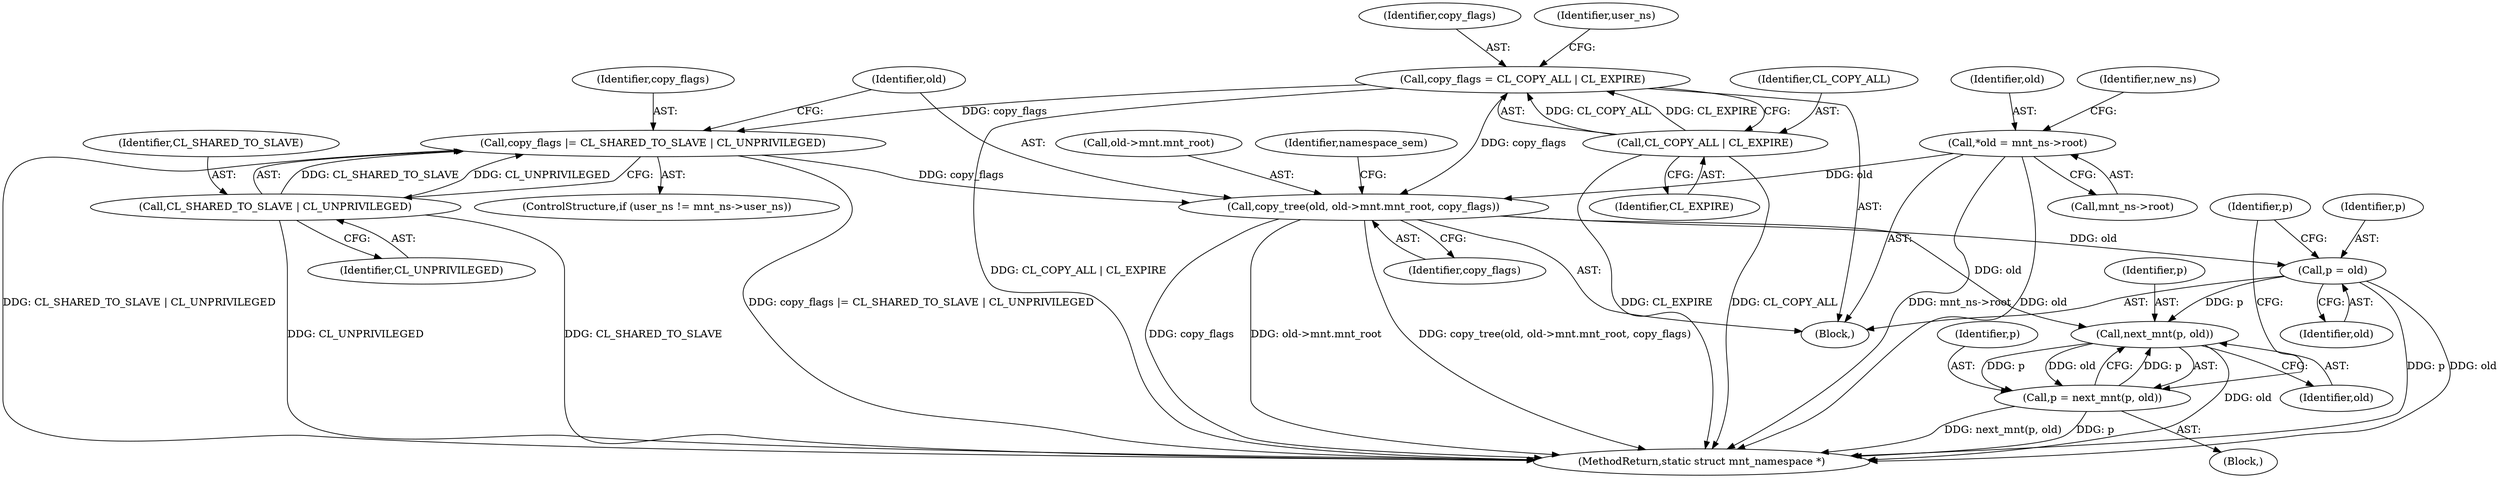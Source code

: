 digraph "0_linux_132c94e31b8bca8ea921f9f96a57d684fa4ae0a9_0@API" {
"1000153" [label="(Call,copy_tree(old, old->mnt.mnt_root, copy_flags))"];
"1000119" [label="(Call,*old = mnt_ns->root)"];
"1000148" [label="(Call,copy_flags |= CL_SHARED_TO_SLAVE | CL_UNPRIVILEGED)"];
"1000137" [label="(Call,copy_flags = CL_COPY_ALL | CL_EXPIRE)"];
"1000139" [label="(Call,CL_COPY_ALL | CL_EXPIRE)"];
"1000150" [label="(Call,CL_SHARED_TO_SLAVE | CL_UNPRIVILEGED)"];
"1000173" [label="(Call,p = old)"];
"1000247" [label="(Call,next_mnt(p, old))"];
"1000245" [label="(Call,p = next_mnt(p, old))"];
"1000160" [label="(Identifier,copy_flags)"];
"1000119" [label="(Call,*old = mnt_ns->root)"];
"1000246" [label="(Identifier,p)"];
"1000263" [label="(MethodReturn,static struct mnt_namespace *)"];
"1000138" [label="(Identifier,copy_flags)"];
"1000150" [label="(Call,CL_SHARED_TO_SLAVE | CL_UNPRIVILEGED)"];
"1000249" [label="(Identifier,old)"];
"1000245" [label="(Call,p = next_mnt(p, old))"];
"1000142" [label="(ControlStructure,if (user_ns != mnt_ns->user_ns))"];
"1000175" [label="(Identifier,old)"];
"1000155" [label="(Call,old->mnt.mnt_root)"];
"1000177" [label="(Identifier,p)"];
"1000247" [label="(Call,next_mnt(p, old))"];
"1000148" [label="(Call,copy_flags |= CL_SHARED_TO_SLAVE | CL_UNPRIVILEGED)"];
"1000140" [label="(Identifier,CL_COPY_ALL)"];
"1000154" [label="(Identifier,old)"];
"1000174" [label="(Identifier,p)"];
"1000149" [label="(Identifier,copy_flags)"];
"1000121" [label="(Call,mnt_ns->root)"];
"1000164" [label="(Identifier,namespace_sem)"];
"1000178" [label="(Block,)"];
"1000141" [label="(Identifier,CL_EXPIRE)"];
"1000173" [label="(Call,p = old)"];
"1000153" [label="(Call,copy_tree(old, old->mnt.mnt_root, copy_flags))"];
"1000151" [label="(Identifier,CL_SHARED_TO_SLAVE)"];
"1000126" [label="(Identifier,new_ns)"];
"1000152" [label="(Identifier,CL_UNPRIVILEGED)"];
"1000139" [label="(Call,CL_COPY_ALL | CL_EXPIRE)"];
"1000120" [label="(Identifier,old)"];
"1000106" [label="(Block,)"];
"1000144" [label="(Identifier,user_ns)"];
"1000137" [label="(Call,copy_flags = CL_COPY_ALL | CL_EXPIRE)"];
"1000248" [label="(Identifier,p)"];
"1000153" -> "1000106"  [label="AST: "];
"1000153" -> "1000160"  [label="CFG: "];
"1000154" -> "1000153"  [label="AST: "];
"1000155" -> "1000153"  [label="AST: "];
"1000160" -> "1000153"  [label="AST: "];
"1000164" -> "1000153"  [label="CFG: "];
"1000153" -> "1000263"  [label="DDG: copy_flags"];
"1000153" -> "1000263"  [label="DDG: old->mnt.mnt_root"];
"1000153" -> "1000263"  [label="DDG: copy_tree(old, old->mnt.mnt_root, copy_flags)"];
"1000119" -> "1000153"  [label="DDG: old"];
"1000148" -> "1000153"  [label="DDG: copy_flags"];
"1000137" -> "1000153"  [label="DDG: copy_flags"];
"1000153" -> "1000173"  [label="DDG: old"];
"1000153" -> "1000247"  [label="DDG: old"];
"1000119" -> "1000106"  [label="AST: "];
"1000119" -> "1000121"  [label="CFG: "];
"1000120" -> "1000119"  [label="AST: "];
"1000121" -> "1000119"  [label="AST: "];
"1000126" -> "1000119"  [label="CFG: "];
"1000119" -> "1000263"  [label="DDG: mnt_ns->root"];
"1000119" -> "1000263"  [label="DDG: old"];
"1000148" -> "1000142"  [label="AST: "];
"1000148" -> "1000150"  [label="CFG: "];
"1000149" -> "1000148"  [label="AST: "];
"1000150" -> "1000148"  [label="AST: "];
"1000154" -> "1000148"  [label="CFG: "];
"1000148" -> "1000263"  [label="DDG: copy_flags |= CL_SHARED_TO_SLAVE | CL_UNPRIVILEGED"];
"1000148" -> "1000263"  [label="DDG: CL_SHARED_TO_SLAVE | CL_UNPRIVILEGED"];
"1000137" -> "1000148"  [label="DDG: copy_flags"];
"1000150" -> "1000148"  [label="DDG: CL_SHARED_TO_SLAVE"];
"1000150" -> "1000148"  [label="DDG: CL_UNPRIVILEGED"];
"1000137" -> "1000106"  [label="AST: "];
"1000137" -> "1000139"  [label="CFG: "];
"1000138" -> "1000137"  [label="AST: "];
"1000139" -> "1000137"  [label="AST: "];
"1000144" -> "1000137"  [label="CFG: "];
"1000137" -> "1000263"  [label="DDG: CL_COPY_ALL | CL_EXPIRE"];
"1000139" -> "1000137"  [label="DDG: CL_COPY_ALL"];
"1000139" -> "1000137"  [label="DDG: CL_EXPIRE"];
"1000139" -> "1000141"  [label="CFG: "];
"1000140" -> "1000139"  [label="AST: "];
"1000141" -> "1000139"  [label="AST: "];
"1000139" -> "1000263"  [label="DDG: CL_EXPIRE"];
"1000139" -> "1000263"  [label="DDG: CL_COPY_ALL"];
"1000150" -> "1000152"  [label="CFG: "];
"1000151" -> "1000150"  [label="AST: "];
"1000152" -> "1000150"  [label="AST: "];
"1000150" -> "1000263"  [label="DDG: CL_SHARED_TO_SLAVE"];
"1000150" -> "1000263"  [label="DDG: CL_UNPRIVILEGED"];
"1000173" -> "1000106"  [label="AST: "];
"1000173" -> "1000175"  [label="CFG: "];
"1000174" -> "1000173"  [label="AST: "];
"1000175" -> "1000173"  [label="AST: "];
"1000177" -> "1000173"  [label="CFG: "];
"1000173" -> "1000263"  [label="DDG: p"];
"1000173" -> "1000263"  [label="DDG: old"];
"1000173" -> "1000247"  [label="DDG: p"];
"1000247" -> "1000245"  [label="AST: "];
"1000247" -> "1000249"  [label="CFG: "];
"1000248" -> "1000247"  [label="AST: "];
"1000249" -> "1000247"  [label="AST: "];
"1000245" -> "1000247"  [label="CFG: "];
"1000247" -> "1000263"  [label="DDG: old"];
"1000247" -> "1000245"  [label="DDG: p"];
"1000247" -> "1000245"  [label="DDG: old"];
"1000245" -> "1000247"  [label="DDG: p"];
"1000245" -> "1000178"  [label="AST: "];
"1000246" -> "1000245"  [label="AST: "];
"1000177" -> "1000245"  [label="CFG: "];
"1000245" -> "1000263"  [label="DDG: p"];
"1000245" -> "1000263"  [label="DDG: next_mnt(p, old)"];
}
